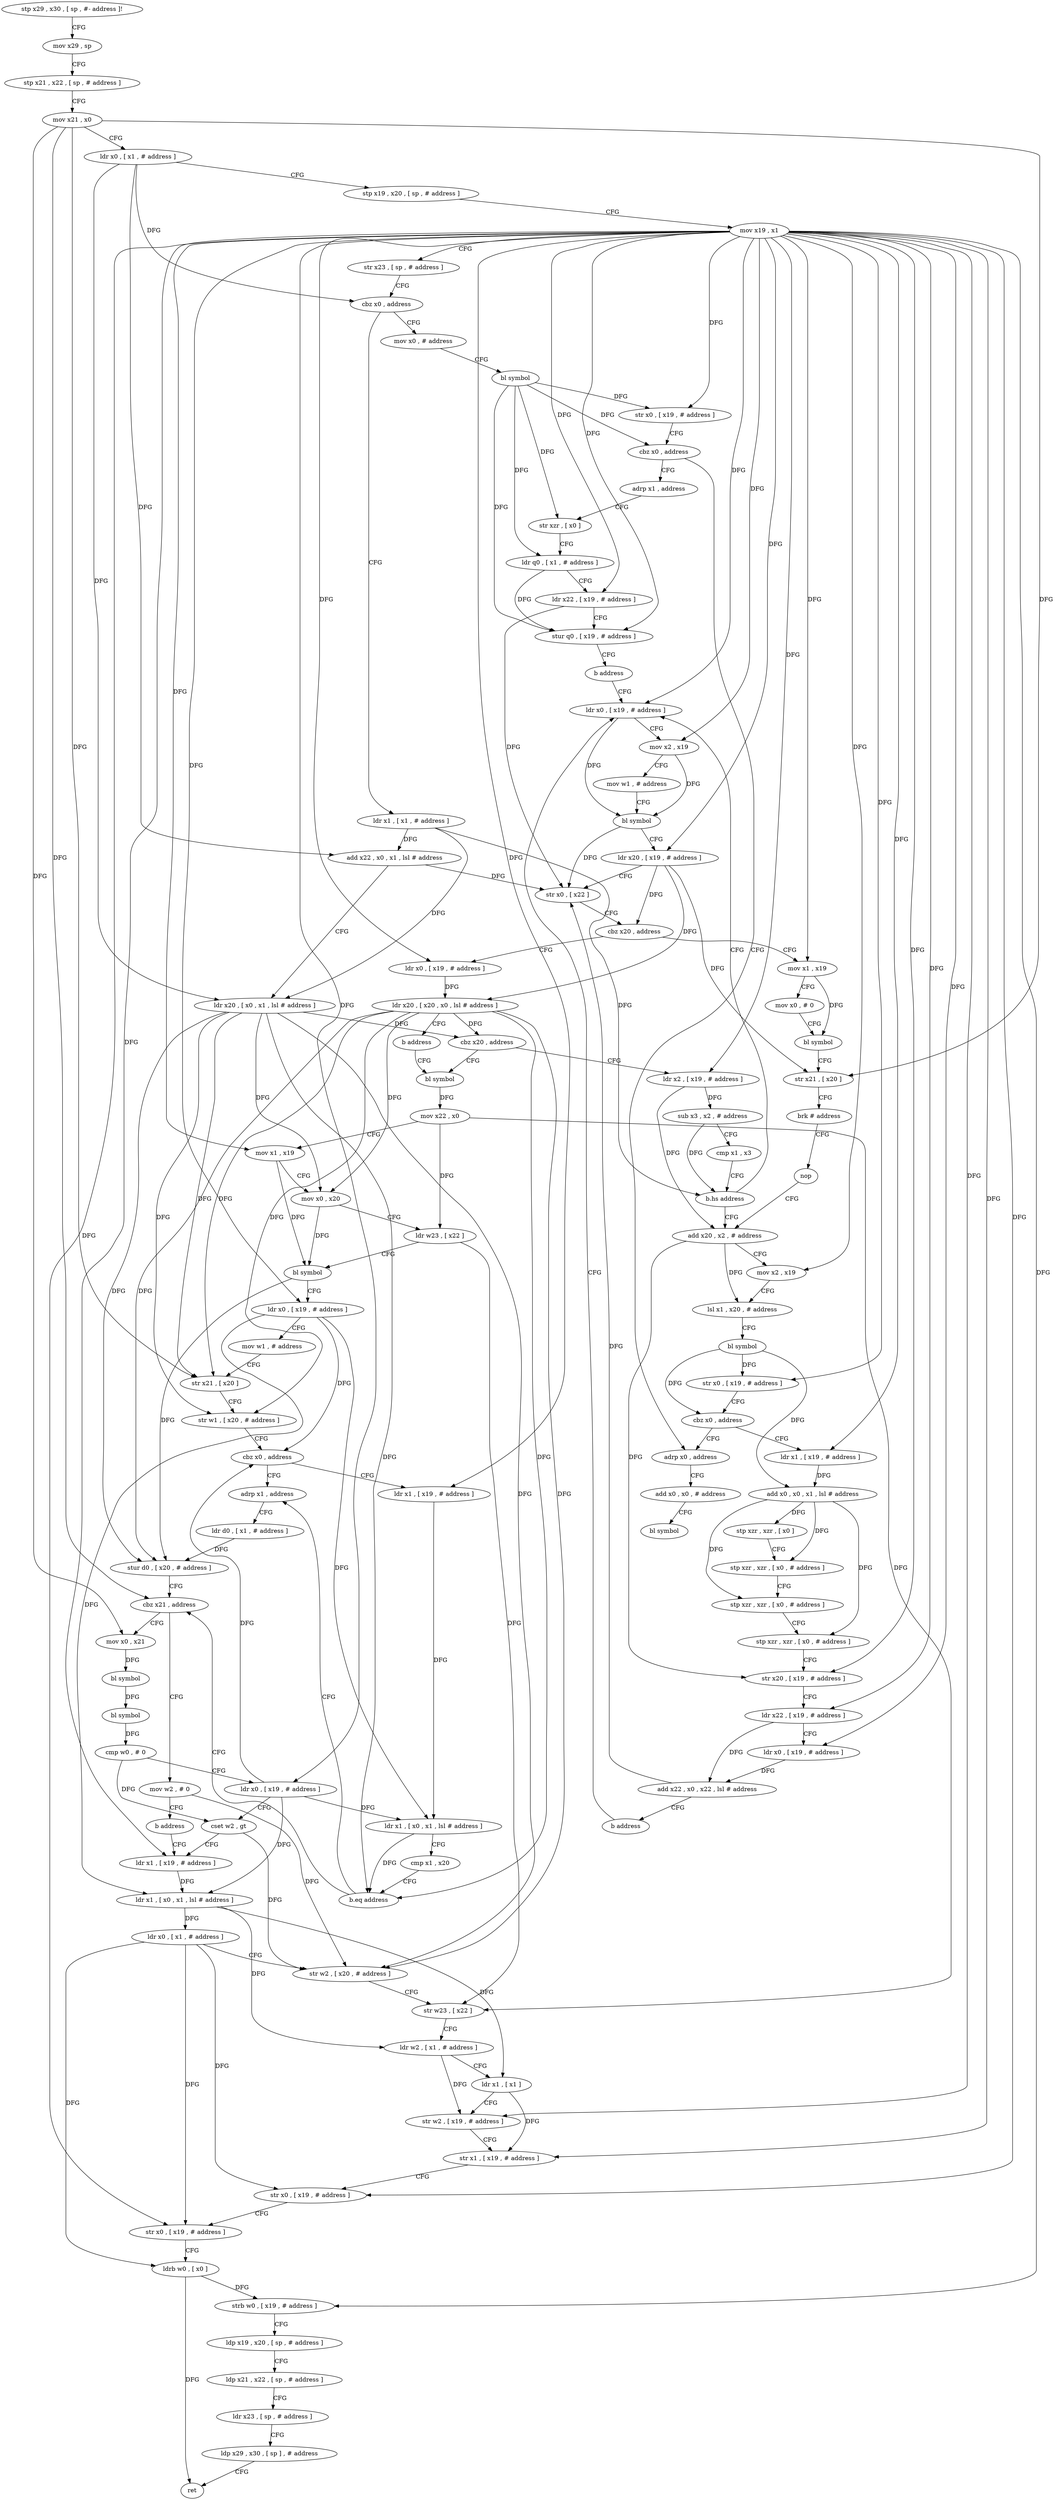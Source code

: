 digraph "func" {
"131664" [label = "stp x29 , x30 , [ sp , #- address ]!" ]
"131668" [label = "mov x29 , sp" ]
"131672" [label = "stp x21 , x22 , [ sp , # address ]" ]
"131676" [label = "mov x21 , x0" ]
"131680" [label = "ldr x0 , [ x1 , # address ]" ]
"131684" [label = "stp x19 , x20 , [ sp , # address ]" ]
"131688" [label = "mov x19 , x1" ]
"131692" [label = "str x23 , [ sp , # address ]" ]
"131696" [label = "cbz x0 , address" ]
"132048" [label = "mov x0 , # address" ]
"131700" [label = "ldr x1 , [ x1 , # address ]" ]
"132052" [label = "bl symbol" ]
"132056" [label = "str x0 , [ x19 , # address ]" ]
"132060" [label = "cbz x0 , address" ]
"132088" [label = "adrp x0 , address" ]
"132064" [label = "adrp x1 , address" ]
"131704" [label = "add x22 , x0 , x1 , lsl # address" ]
"131708" [label = "ldr x20 , [ x0 , x1 , lsl # address ]" ]
"131712" [label = "cbz x20 , address" ]
"131896" [label = "ldr x2 , [ x19 , # address ]" ]
"131716" [label = "bl symbol" ]
"132092" [label = "add x0 , x0 , # address" ]
"132096" [label = "bl symbol" ]
"132068" [label = "str xzr , [ x0 ]" ]
"132072" [label = "ldr q0 , [ x1 , # address ]" ]
"132076" [label = "ldr x22 , [ x19 , # address ]" ]
"132080" [label = "stur q0 , [ x19 , # address ]" ]
"132084" [label = "b address" ]
"131912" [label = "ldr x0 , [ x19 , # address ]" ]
"131900" [label = "sub x3 , x2 , # address" ]
"131904" [label = "cmp x1 , x3" ]
"131908" [label = "b.hs address" ]
"131976" [label = "add x20 , x2 , # address" ]
"131720" [label = "mov x22 , x0" ]
"131724" [label = "mov x1 , x19" ]
"131728" [label = "mov x0 , x20" ]
"131732" [label = "ldr w23 , [ x22 ]" ]
"131736" [label = "bl symbol" ]
"131740" [label = "ldr x0 , [ x19 , # address ]" ]
"131744" [label = "mov w1 , # address" ]
"131748" [label = "str x21 , [ x20 ]" ]
"131752" [label = "str w1 , [ x20 , # address ]" ]
"131756" [label = "cbz x0 , address" ]
"131776" [label = "adrp x1 , address" ]
"131760" [label = "ldr x1 , [ x19 , # address ]" ]
"131916" [label = "mov x2 , x19" ]
"131920" [label = "mov w1 , # address" ]
"131924" [label = "bl symbol" ]
"131928" [label = "ldr x20 , [ x19 , # address ]" ]
"131932" [label = "str x0 , [ x22 ]" ]
"131936" [label = "cbz x20 , address" ]
"131952" [label = "mov x1 , x19" ]
"131940" [label = "ldr x0 , [ x19 , # address ]" ]
"131980" [label = "mov x2 , x19" ]
"131984" [label = "lsl x1 , x20 , # address" ]
"131988" [label = "bl symbol" ]
"131992" [label = "str x0 , [ x19 , # address ]" ]
"131996" [label = "cbz x0 , address" ]
"132000" [label = "ldr x1 , [ x19 , # address ]" ]
"131780" [label = "ldr d0 , [ x1 , # address ]" ]
"131784" [label = "stur d0 , [ x20 , # address ]" ]
"131788" [label = "cbz x21 , address" ]
"131764" [label = "ldr x1 , [ x0 , x1 , lsl # address ]" ]
"131768" [label = "cmp x1 , x20" ]
"131772" [label = "b.eq address" ]
"131956" [label = "mov x0 , # 0" ]
"131960" [label = "bl symbol" ]
"131964" [label = "str x21 , [ x20 ]" ]
"131968" [label = "brk # address" ]
"131972" [label = "nop" ]
"131944" [label = "ldr x20 , [ x20 , x0 , lsl # address ]" ]
"131948" [label = "b address" ]
"132004" [label = "add x0 , x0 , x1 , lsl # address" ]
"132008" [label = "stp xzr , xzr , [ x0 ]" ]
"132012" [label = "stp xzr , xzr , [ x0 , # address ]" ]
"132016" [label = "stp xzr , xzr , [ x0 , # address ]" ]
"132020" [label = "stp xzr , xzr , [ x0 , # address ]" ]
"132024" [label = "str x20 , [ x19 , # address ]" ]
"132028" [label = "ldr x22 , [ x19 , # address ]" ]
"132032" [label = "ldr x0 , [ x19 , # address ]" ]
"132036" [label = "add x22 , x0 , x22 , lsl # address" ]
"132040" [label = "b address" ]
"131888" [label = "mov w2 , # 0" ]
"131892" [label = "b address" ]
"131816" [label = "ldr x1 , [ x19 , # address ]" ]
"131792" [label = "mov x0 , x21" ]
"131796" [label = "bl symbol" ]
"131800" [label = "bl symbol" ]
"131804" [label = "cmp w0 , # 0" ]
"131808" [label = "ldr x0 , [ x19 , # address ]" ]
"131812" [label = "cset w2 , gt" ]
"131820" [label = "ldr x1 , [ x0 , x1 , lsl # address ]" ]
"131824" [label = "ldr x0 , [ x1 , # address ]" ]
"131828" [label = "str w2 , [ x20 , # address ]" ]
"131832" [label = "str w23 , [ x22 ]" ]
"131836" [label = "ldr w2 , [ x1 , # address ]" ]
"131840" [label = "ldr x1 , [ x1 ]" ]
"131844" [label = "str w2 , [ x19 , # address ]" ]
"131848" [label = "str x1 , [ x19 , # address ]" ]
"131852" [label = "str x0 , [ x19 , # address ]" ]
"131856" [label = "str x0 , [ x19 , # address ]" ]
"131860" [label = "ldrb w0 , [ x0 ]" ]
"131864" [label = "strb w0 , [ x19 , # address ]" ]
"131868" [label = "ldp x19 , x20 , [ sp , # address ]" ]
"131872" [label = "ldp x21 , x22 , [ sp , # address ]" ]
"131876" [label = "ldr x23 , [ sp , # address ]" ]
"131880" [label = "ldp x29 , x30 , [ sp ] , # address" ]
"131884" [label = "ret" ]
"131664" -> "131668" [ label = "CFG" ]
"131668" -> "131672" [ label = "CFG" ]
"131672" -> "131676" [ label = "CFG" ]
"131676" -> "131680" [ label = "CFG" ]
"131676" -> "131748" [ label = "DFG" ]
"131676" -> "131964" [ label = "DFG" ]
"131676" -> "131788" [ label = "DFG" ]
"131676" -> "131792" [ label = "DFG" ]
"131680" -> "131684" [ label = "CFG" ]
"131680" -> "131696" [ label = "DFG" ]
"131680" -> "131704" [ label = "DFG" ]
"131680" -> "131708" [ label = "DFG" ]
"131684" -> "131688" [ label = "CFG" ]
"131688" -> "131692" [ label = "CFG" ]
"131688" -> "132056" [ label = "DFG" ]
"131688" -> "132076" [ label = "DFG" ]
"131688" -> "132080" [ label = "DFG" ]
"131688" -> "131896" [ label = "DFG" ]
"131688" -> "131724" [ label = "DFG" ]
"131688" -> "131740" [ label = "DFG" ]
"131688" -> "131912" [ label = "DFG" ]
"131688" -> "131916" [ label = "DFG" ]
"131688" -> "131928" [ label = "DFG" ]
"131688" -> "131980" [ label = "DFG" ]
"131688" -> "131992" [ label = "DFG" ]
"131688" -> "131760" [ label = "DFG" ]
"131688" -> "131952" [ label = "DFG" ]
"131688" -> "131940" [ label = "DFG" ]
"131688" -> "132000" [ label = "DFG" ]
"131688" -> "132024" [ label = "DFG" ]
"131688" -> "132028" [ label = "DFG" ]
"131688" -> "132032" [ label = "DFG" ]
"131688" -> "131808" [ label = "DFG" ]
"131688" -> "131816" [ label = "DFG" ]
"131688" -> "131844" [ label = "DFG" ]
"131688" -> "131848" [ label = "DFG" ]
"131688" -> "131852" [ label = "DFG" ]
"131688" -> "131856" [ label = "DFG" ]
"131688" -> "131864" [ label = "DFG" ]
"131692" -> "131696" [ label = "CFG" ]
"131696" -> "132048" [ label = "CFG" ]
"131696" -> "131700" [ label = "CFG" ]
"132048" -> "132052" [ label = "CFG" ]
"131700" -> "131704" [ label = "DFG" ]
"131700" -> "131708" [ label = "DFG" ]
"131700" -> "131908" [ label = "DFG" ]
"132052" -> "132056" [ label = "DFG" ]
"132052" -> "132060" [ label = "DFG" ]
"132052" -> "132068" [ label = "DFG" ]
"132052" -> "132072" [ label = "DFG" ]
"132052" -> "132080" [ label = "DFG" ]
"132056" -> "132060" [ label = "CFG" ]
"132060" -> "132088" [ label = "CFG" ]
"132060" -> "132064" [ label = "CFG" ]
"132088" -> "132092" [ label = "CFG" ]
"132064" -> "132068" [ label = "CFG" ]
"131704" -> "131708" [ label = "CFG" ]
"131704" -> "131932" [ label = "DFG" ]
"131708" -> "131712" [ label = "DFG" ]
"131708" -> "131728" [ label = "DFG" ]
"131708" -> "131748" [ label = "DFG" ]
"131708" -> "131752" [ label = "DFG" ]
"131708" -> "131784" [ label = "DFG" ]
"131708" -> "131772" [ label = "DFG" ]
"131708" -> "131828" [ label = "DFG" ]
"131712" -> "131896" [ label = "CFG" ]
"131712" -> "131716" [ label = "CFG" ]
"131896" -> "131900" [ label = "DFG" ]
"131896" -> "131976" [ label = "DFG" ]
"131716" -> "131720" [ label = "DFG" ]
"132092" -> "132096" [ label = "CFG" ]
"132068" -> "132072" [ label = "CFG" ]
"132072" -> "132076" [ label = "CFG" ]
"132072" -> "132080" [ label = "DFG" ]
"132076" -> "132080" [ label = "CFG" ]
"132076" -> "131932" [ label = "DFG" ]
"132080" -> "132084" [ label = "CFG" ]
"132084" -> "131912" [ label = "CFG" ]
"131912" -> "131916" [ label = "CFG" ]
"131912" -> "131924" [ label = "DFG" ]
"131900" -> "131904" [ label = "CFG" ]
"131900" -> "131908" [ label = "DFG" ]
"131904" -> "131908" [ label = "CFG" ]
"131908" -> "131976" [ label = "CFG" ]
"131908" -> "131912" [ label = "CFG" ]
"131976" -> "131980" [ label = "CFG" ]
"131976" -> "131984" [ label = "DFG" ]
"131976" -> "132024" [ label = "DFG" ]
"131720" -> "131724" [ label = "CFG" ]
"131720" -> "131732" [ label = "DFG" ]
"131720" -> "131832" [ label = "DFG" ]
"131724" -> "131728" [ label = "CFG" ]
"131724" -> "131736" [ label = "DFG" ]
"131728" -> "131732" [ label = "CFG" ]
"131728" -> "131736" [ label = "DFG" ]
"131732" -> "131736" [ label = "CFG" ]
"131732" -> "131832" [ label = "DFG" ]
"131736" -> "131740" [ label = "CFG" ]
"131736" -> "131784" [ label = "DFG" ]
"131740" -> "131744" [ label = "CFG" ]
"131740" -> "131756" [ label = "DFG" ]
"131740" -> "131764" [ label = "DFG" ]
"131740" -> "131820" [ label = "DFG" ]
"131744" -> "131748" [ label = "CFG" ]
"131748" -> "131752" [ label = "CFG" ]
"131752" -> "131756" [ label = "CFG" ]
"131756" -> "131776" [ label = "CFG" ]
"131756" -> "131760" [ label = "CFG" ]
"131776" -> "131780" [ label = "CFG" ]
"131760" -> "131764" [ label = "DFG" ]
"131916" -> "131920" [ label = "CFG" ]
"131916" -> "131924" [ label = "DFG" ]
"131920" -> "131924" [ label = "CFG" ]
"131924" -> "131928" [ label = "CFG" ]
"131924" -> "131932" [ label = "DFG" ]
"131928" -> "131932" [ label = "CFG" ]
"131928" -> "131936" [ label = "DFG" ]
"131928" -> "131964" [ label = "DFG" ]
"131928" -> "131944" [ label = "DFG" ]
"131932" -> "131936" [ label = "CFG" ]
"131936" -> "131952" [ label = "CFG" ]
"131936" -> "131940" [ label = "CFG" ]
"131952" -> "131956" [ label = "CFG" ]
"131952" -> "131960" [ label = "DFG" ]
"131940" -> "131944" [ label = "DFG" ]
"131980" -> "131984" [ label = "CFG" ]
"131984" -> "131988" [ label = "CFG" ]
"131988" -> "131992" [ label = "DFG" ]
"131988" -> "131996" [ label = "DFG" ]
"131988" -> "132004" [ label = "DFG" ]
"131992" -> "131996" [ label = "CFG" ]
"131996" -> "132088" [ label = "CFG" ]
"131996" -> "132000" [ label = "CFG" ]
"132000" -> "132004" [ label = "DFG" ]
"131780" -> "131784" [ label = "DFG" ]
"131784" -> "131788" [ label = "CFG" ]
"131788" -> "131888" [ label = "CFG" ]
"131788" -> "131792" [ label = "CFG" ]
"131764" -> "131768" [ label = "CFG" ]
"131764" -> "131772" [ label = "DFG" ]
"131768" -> "131772" [ label = "CFG" ]
"131772" -> "131788" [ label = "CFG" ]
"131772" -> "131776" [ label = "CFG" ]
"131956" -> "131960" [ label = "CFG" ]
"131960" -> "131964" [ label = "CFG" ]
"131964" -> "131968" [ label = "CFG" ]
"131968" -> "131972" [ label = "CFG" ]
"131972" -> "131976" [ label = "CFG" ]
"131944" -> "131948" [ label = "CFG" ]
"131944" -> "131712" [ label = "DFG" ]
"131944" -> "131728" [ label = "DFG" ]
"131944" -> "131752" [ label = "DFG" ]
"131944" -> "131772" [ label = "DFG" ]
"131944" -> "131748" [ label = "DFG" ]
"131944" -> "131784" [ label = "DFG" ]
"131944" -> "131828" [ label = "DFG" ]
"131948" -> "131716" [ label = "CFG" ]
"132004" -> "132008" [ label = "DFG" ]
"132004" -> "132012" [ label = "DFG" ]
"132004" -> "132016" [ label = "DFG" ]
"132004" -> "132020" [ label = "DFG" ]
"132008" -> "132012" [ label = "CFG" ]
"132012" -> "132016" [ label = "CFG" ]
"132016" -> "132020" [ label = "CFG" ]
"132020" -> "132024" [ label = "CFG" ]
"132024" -> "132028" [ label = "CFG" ]
"132028" -> "132032" [ label = "CFG" ]
"132028" -> "132036" [ label = "DFG" ]
"132032" -> "132036" [ label = "DFG" ]
"132036" -> "132040" [ label = "CFG" ]
"132036" -> "131932" [ label = "DFG" ]
"132040" -> "131912" [ label = "CFG" ]
"131888" -> "131892" [ label = "CFG" ]
"131888" -> "131828" [ label = "DFG" ]
"131892" -> "131816" [ label = "CFG" ]
"131816" -> "131820" [ label = "DFG" ]
"131792" -> "131796" [ label = "DFG" ]
"131796" -> "131800" [ label = "DFG" ]
"131800" -> "131804" [ label = "DFG" ]
"131804" -> "131808" [ label = "CFG" ]
"131804" -> "131812" [ label = "DFG" ]
"131808" -> "131812" [ label = "CFG" ]
"131808" -> "131756" [ label = "DFG" ]
"131808" -> "131764" [ label = "DFG" ]
"131808" -> "131820" [ label = "DFG" ]
"131812" -> "131816" [ label = "CFG" ]
"131812" -> "131828" [ label = "DFG" ]
"131820" -> "131824" [ label = "DFG" ]
"131820" -> "131836" [ label = "DFG" ]
"131820" -> "131840" [ label = "DFG" ]
"131824" -> "131828" [ label = "CFG" ]
"131824" -> "131852" [ label = "DFG" ]
"131824" -> "131856" [ label = "DFG" ]
"131824" -> "131860" [ label = "DFG" ]
"131828" -> "131832" [ label = "CFG" ]
"131832" -> "131836" [ label = "CFG" ]
"131836" -> "131840" [ label = "CFG" ]
"131836" -> "131844" [ label = "DFG" ]
"131840" -> "131844" [ label = "CFG" ]
"131840" -> "131848" [ label = "DFG" ]
"131844" -> "131848" [ label = "CFG" ]
"131848" -> "131852" [ label = "CFG" ]
"131852" -> "131856" [ label = "CFG" ]
"131856" -> "131860" [ label = "CFG" ]
"131860" -> "131864" [ label = "DFG" ]
"131860" -> "131884" [ label = "DFG" ]
"131864" -> "131868" [ label = "CFG" ]
"131868" -> "131872" [ label = "CFG" ]
"131872" -> "131876" [ label = "CFG" ]
"131876" -> "131880" [ label = "CFG" ]
"131880" -> "131884" [ label = "CFG" ]
}
